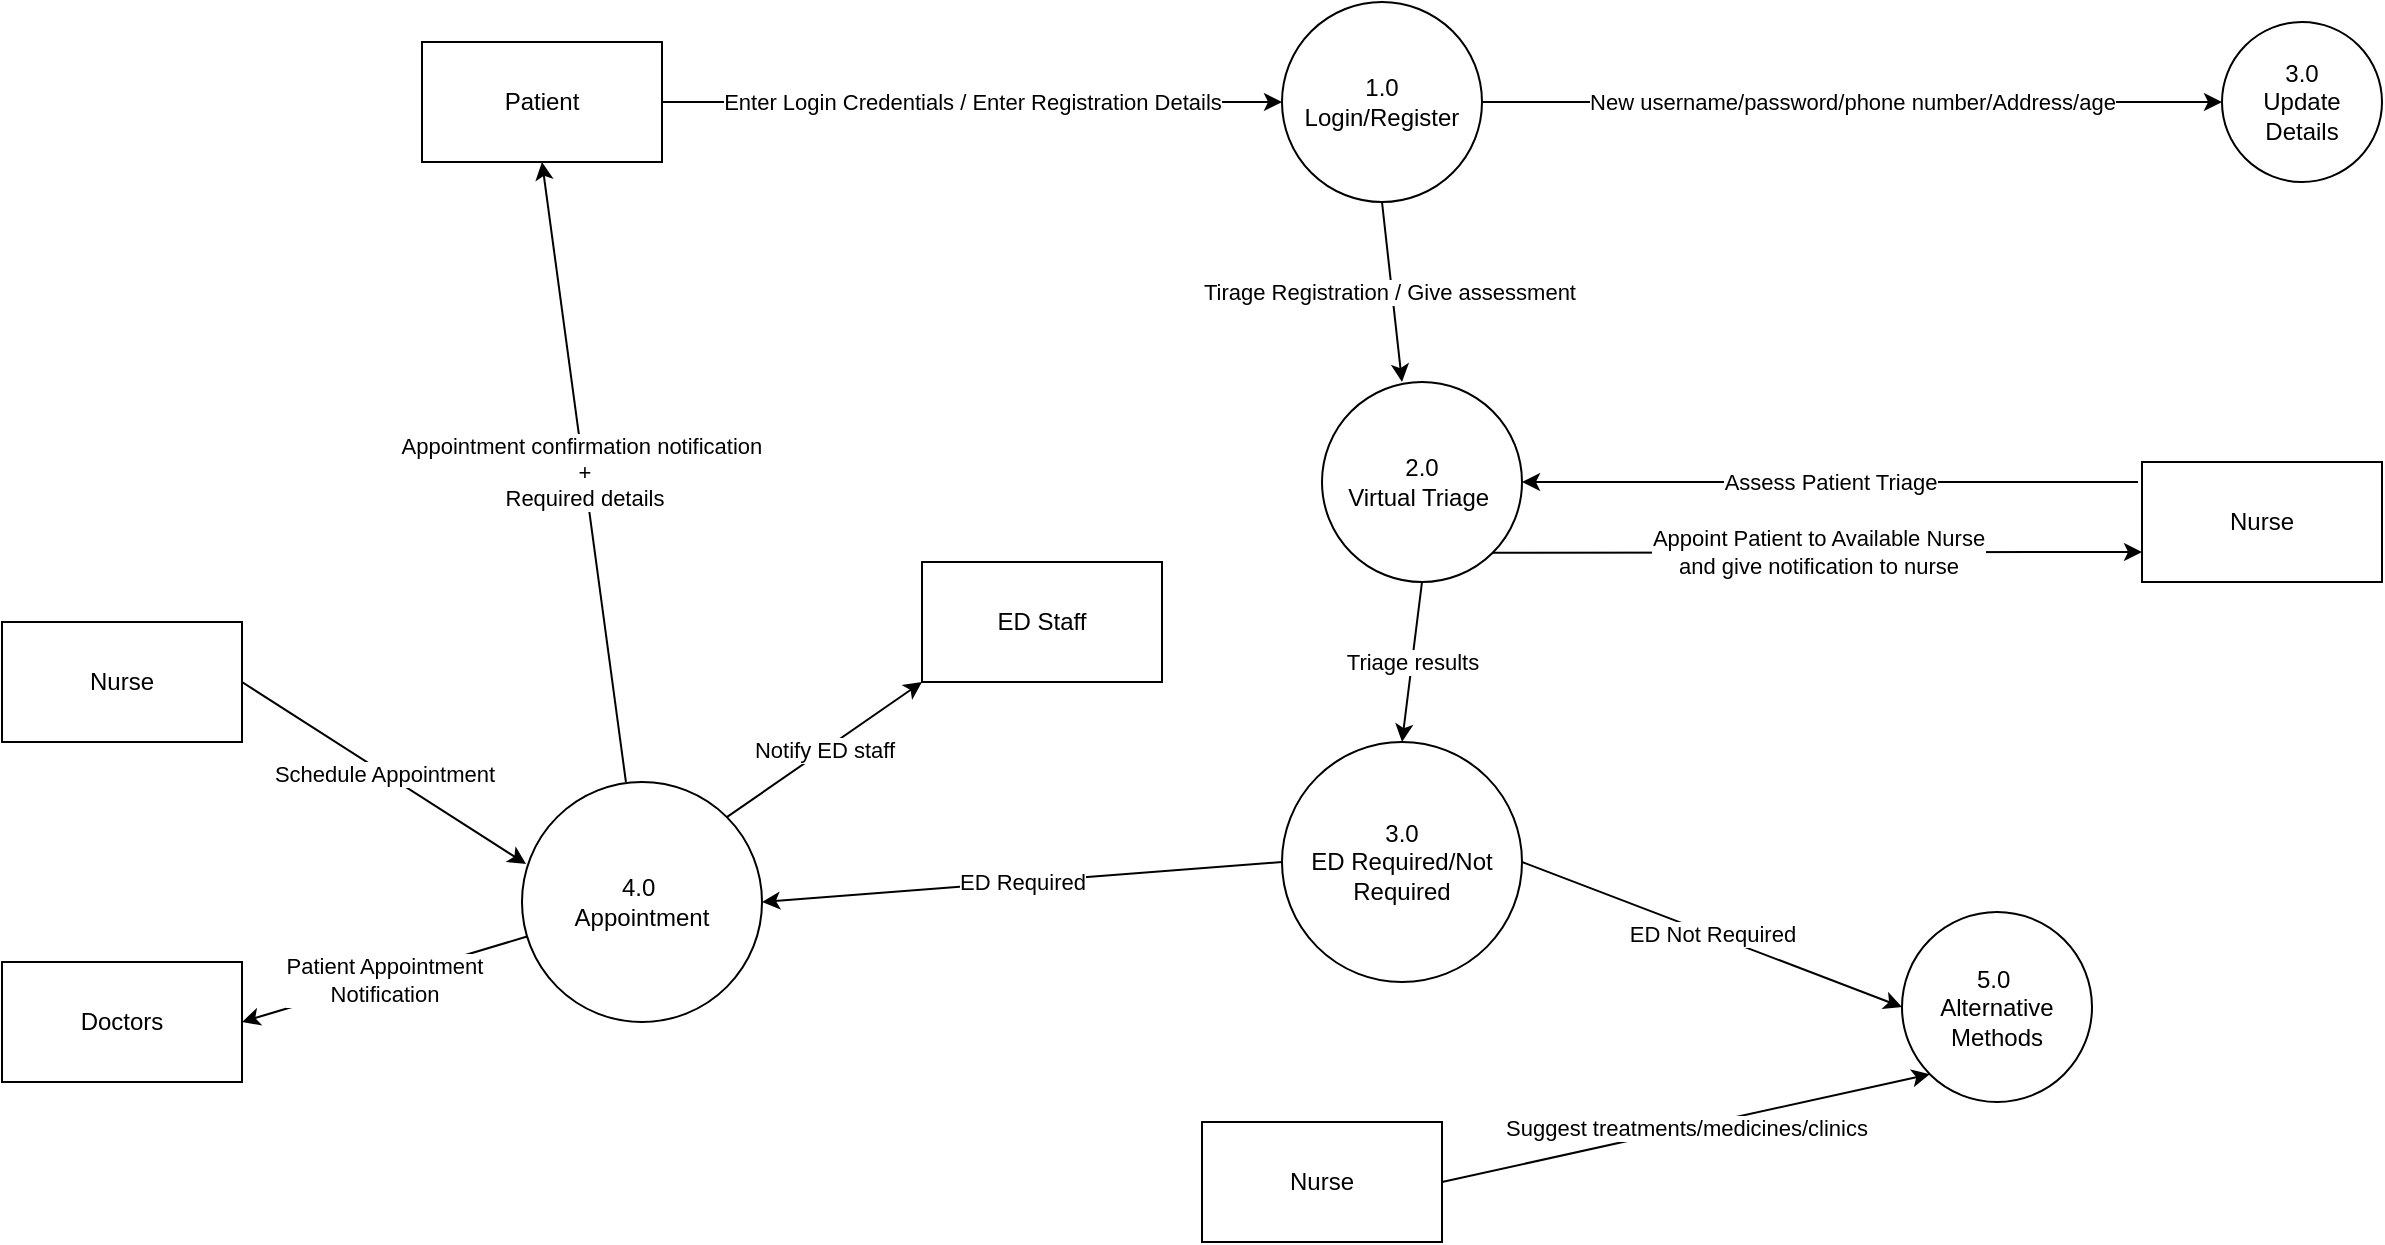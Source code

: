 <mxfile version="24.8.8">
  <diagram name="Page-1" id="bhY8xR5nmjv-XzyrEy0E">
    <mxGraphModel dx="2501" dy="738" grid="1" gridSize="10" guides="1" tooltips="1" connect="1" arrows="1" fold="1" page="1" pageScale="1" pageWidth="827" pageHeight="1169" math="0" shadow="0">
      <root>
        <mxCell id="0" />
        <mxCell id="1" parent="0" />
        <mxCell id="q27jSjWM-QuiwaOQiHTf-1" value="Patient" style="rounded=0;whiteSpace=wrap;html=1;" vertex="1" parent="1">
          <mxGeometry x="-230" y="150" width="120" height="60" as="geometry" />
        </mxCell>
        <mxCell id="q27jSjWM-QuiwaOQiHTf-2" value="1.0&lt;div&gt;Login/Register&lt;/div&gt;" style="ellipse;whiteSpace=wrap;html=1;aspect=fixed;" vertex="1" parent="1">
          <mxGeometry x="200" y="130" width="100" height="100" as="geometry" />
        </mxCell>
        <mxCell id="q27jSjWM-QuiwaOQiHTf-3" value="Enter Login Credentials / Enter Registration Details" style="endArrow=classic;html=1;rounded=0;entryX=0;entryY=0.5;entryDx=0;entryDy=0;exitX=1;exitY=0.5;exitDx=0;exitDy=0;" edge="1" parent="1" source="q27jSjWM-QuiwaOQiHTf-1" target="q27jSjWM-QuiwaOQiHTf-2">
          <mxGeometry width="50" height="50" relative="1" as="geometry">
            <mxPoint x="-100" y="320" as="sourcePoint" />
            <mxPoint x="-50" y="270" as="targetPoint" />
            <mxPoint as="offset" />
          </mxGeometry>
        </mxCell>
        <mxCell id="q27jSjWM-QuiwaOQiHTf-4" value="2.0&lt;div&gt;Virtual Triage&amp;nbsp;&lt;/div&gt;" style="ellipse;whiteSpace=wrap;html=1;aspect=fixed;" vertex="1" parent="1">
          <mxGeometry x="220" y="320" width="100" height="100" as="geometry" />
        </mxCell>
        <mxCell id="q27jSjWM-QuiwaOQiHTf-5" value="Tirage Registration / Give assessment&amp;nbsp;" style="endArrow=classic;html=1;rounded=0;entryX=0.4;entryY=0;entryDx=0;entryDy=0;entryPerimeter=0;exitX=0.5;exitY=1;exitDx=0;exitDy=0;" edge="1" parent="1" source="q27jSjWM-QuiwaOQiHTf-2" target="q27jSjWM-QuiwaOQiHTf-4">
          <mxGeometry width="50" height="50" relative="1" as="geometry">
            <mxPoint x="80" y="310" as="sourcePoint" />
            <mxPoint x="130" y="260" as="targetPoint" />
          </mxGeometry>
        </mxCell>
        <mxCell id="q27jSjWM-QuiwaOQiHTf-6" value="3.0&lt;div&gt;Update Details&lt;/div&gt;" style="ellipse;whiteSpace=wrap;html=1;aspect=fixed;" vertex="1" parent="1">
          <mxGeometry x="670" y="140" width="80" height="80" as="geometry" />
        </mxCell>
        <mxCell id="q27jSjWM-QuiwaOQiHTf-7" value="New username/password/phone number/Address/age" style="endArrow=classic;html=1;rounded=0;entryX=0;entryY=0.5;entryDx=0;entryDy=0;exitX=1;exitY=0.5;exitDx=0;exitDy=0;" edge="1" parent="1" source="q27jSjWM-QuiwaOQiHTf-2" target="q27jSjWM-QuiwaOQiHTf-6">
          <mxGeometry width="50" height="50" relative="1" as="geometry">
            <mxPoint x="360" y="210" as="sourcePoint" />
            <mxPoint x="410" y="160" as="targetPoint" />
          </mxGeometry>
        </mxCell>
        <mxCell id="q27jSjWM-QuiwaOQiHTf-8" value="Nurse" style="rounded=0;whiteSpace=wrap;html=1;" vertex="1" parent="1">
          <mxGeometry x="630" y="360" width="120" height="60" as="geometry" />
        </mxCell>
        <mxCell id="q27jSjWM-QuiwaOQiHTf-9" value="Appoint Patient to Available Nurse&lt;br&gt;and give notification to nurse" style="endArrow=classic;html=1;rounded=0;entryX=0;entryY=0.75;entryDx=0;entryDy=0;exitX=1;exitY=1;exitDx=0;exitDy=0;" edge="1" parent="1" source="q27jSjWM-QuiwaOQiHTf-4" target="q27jSjWM-QuiwaOQiHTf-8">
          <mxGeometry width="50" height="50" relative="1" as="geometry">
            <mxPoint x="360" y="500" as="sourcePoint" />
            <mxPoint x="410" y="450" as="targetPoint" />
          </mxGeometry>
        </mxCell>
        <mxCell id="q27jSjWM-QuiwaOQiHTf-10" value="Assess Patient Triage" style="endArrow=classic;html=1;rounded=0;entryX=1;entryY=0.5;entryDx=0;entryDy=0;" edge="1" parent="1" target="q27jSjWM-QuiwaOQiHTf-4">
          <mxGeometry width="50" height="50" relative="1" as="geometry">
            <mxPoint x="628" y="370" as="sourcePoint" />
            <mxPoint x="470" y="330" as="targetPoint" />
          </mxGeometry>
        </mxCell>
        <mxCell id="q27jSjWM-QuiwaOQiHTf-13" value="3.0&lt;div&gt;ED Required/Not Required&lt;/div&gt;" style="ellipse;whiteSpace=wrap;html=1;aspect=fixed;" vertex="1" parent="1">
          <mxGeometry x="200" y="500" width="120" height="120" as="geometry" />
        </mxCell>
        <mxCell id="q27jSjWM-QuiwaOQiHTf-14" value="Triage results" style="endArrow=classic;html=1;rounded=0;entryX=0.5;entryY=0;entryDx=0;entryDy=0;exitX=0.5;exitY=1;exitDx=0;exitDy=0;" edge="1" parent="1" source="q27jSjWM-QuiwaOQiHTf-4" target="q27jSjWM-QuiwaOQiHTf-13">
          <mxGeometry width="50" height="50" relative="1" as="geometry">
            <mxPoint x="160" y="420" as="sourcePoint" />
            <mxPoint x="210" y="370" as="targetPoint" />
          </mxGeometry>
        </mxCell>
        <mxCell id="q27jSjWM-QuiwaOQiHTf-15" value="4.0&amp;nbsp;&lt;div&gt;Appointment&lt;/div&gt;" style="ellipse;whiteSpace=wrap;html=1;aspect=fixed;" vertex="1" parent="1">
          <mxGeometry x="-180" y="520" width="120" height="120" as="geometry" />
        </mxCell>
        <mxCell id="q27jSjWM-QuiwaOQiHTf-16" value="ED Required" style="endArrow=classic;html=1;rounded=0;entryX=1;entryY=0.5;entryDx=0;entryDy=0;exitX=0;exitY=0.5;exitDx=0;exitDy=0;" edge="1" parent="1" source="q27jSjWM-QuiwaOQiHTf-13" target="q27jSjWM-QuiwaOQiHTf-15">
          <mxGeometry width="50" height="50" relative="1" as="geometry">
            <mxPoint x="50" y="650" as="sourcePoint" />
            <mxPoint x="100" y="600" as="targetPoint" />
          </mxGeometry>
        </mxCell>
        <mxCell id="q27jSjWM-QuiwaOQiHTf-17" value="Nurse" style="rounded=0;whiteSpace=wrap;html=1;" vertex="1" parent="1">
          <mxGeometry x="-440" y="440" width="120" height="60" as="geometry" />
        </mxCell>
        <mxCell id="q27jSjWM-QuiwaOQiHTf-18" value="Schedule Appointment" style="endArrow=classic;html=1;rounded=0;entryX=0.017;entryY=0.342;entryDx=0;entryDy=0;entryPerimeter=0;exitX=1;exitY=0.5;exitDx=0;exitDy=0;" edge="1" parent="1" source="q27jSjWM-QuiwaOQiHTf-17" target="q27jSjWM-QuiwaOQiHTf-15">
          <mxGeometry width="50" height="50" relative="1" as="geometry">
            <mxPoint x="-310" y="630" as="sourcePoint" />
            <mxPoint x="-260" y="580" as="targetPoint" />
          </mxGeometry>
        </mxCell>
        <mxCell id="q27jSjWM-QuiwaOQiHTf-19" value="Doctors" style="rounded=0;whiteSpace=wrap;html=1;" vertex="1" parent="1">
          <mxGeometry x="-440" y="610" width="120" height="60" as="geometry" />
        </mxCell>
        <mxCell id="q27jSjWM-QuiwaOQiHTf-20" value="Patient Appointment&lt;div&gt;Notification&lt;/div&gt;" style="endArrow=classic;html=1;rounded=0;entryX=1;entryY=0.5;entryDx=0;entryDy=0;" edge="1" parent="1" source="q27jSjWM-QuiwaOQiHTf-15" target="q27jSjWM-QuiwaOQiHTf-19">
          <mxGeometry width="50" height="50" relative="1" as="geometry">
            <mxPoint x="-230" y="700" as="sourcePoint" />
            <mxPoint x="-180" y="650" as="targetPoint" />
          </mxGeometry>
        </mxCell>
        <mxCell id="q27jSjWM-QuiwaOQiHTf-21" value="Appointment confirmation notification&amp;nbsp;&lt;br&gt;+&lt;br&gt;Required details" style="endArrow=classic;html=1;rounded=0;entryX=0.5;entryY=1;entryDx=0;entryDy=0;exitX=0.433;exitY=0;exitDx=0;exitDy=0;exitPerimeter=0;" edge="1" parent="1" source="q27jSjWM-QuiwaOQiHTf-15" target="q27jSjWM-QuiwaOQiHTf-1">
          <mxGeometry width="50" height="50" relative="1" as="geometry">
            <mxPoint x="-180" y="460" as="sourcePoint" />
            <mxPoint x="-130" y="410" as="targetPoint" />
          </mxGeometry>
        </mxCell>
        <mxCell id="q27jSjWM-QuiwaOQiHTf-22" value="ED Staff" style="rounded=0;whiteSpace=wrap;html=1;" vertex="1" parent="1">
          <mxGeometry x="20" y="410" width="120" height="60" as="geometry" />
        </mxCell>
        <mxCell id="q27jSjWM-QuiwaOQiHTf-23" value="Notify ED staff" style="endArrow=classic;html=1;rounded=0;entryX=0;entryY=1;entryDx=0;entryDy=0;exitX=1;exitY=0;exitDx=0;exitDy=0;" edge="1" parent="1" source="q27jSjWM-QuiwaOQiHTf-15" target="q27jSjWM-QuiwaOQiHTf-22">
          <mxGeometry width="50" height="50" relative="1" as="geometry">
            <mxPoint x="-50" y="540" as="sourcePoint" />
            <mxPoint y="490" as="targetPoint" />
          </mxGeometry>
        </mxCell>
        <mxCell id="q27jSjWM-QuiwaOQiHTf-24" value="5.0&amp;nbsp;&lt;div&gt;Alternative Methods&lt;/div&gt;" style="ellipse;whiteSpace=wrap;html=1;aspect=fixed;" vertex="1" parent="1">
          <mxGeometry x="510" y="585" width="95" height="95" as="geometry" />
        </mxCell>
        <mxCell id="q27jSjWM-QuiwaOQiHTf-25" value="ED Not Required" style="endArrow=classic;html=1;rounded=0;entryX=0;entryY=0.5;entryDx=0;entryDy=0;exitX=1;exitY=0.5;exitDx=0;exitDy=0;" edge="1" parent="1" source="q27jSjWM-QuiwaOQiHTf-13" target="q27jSjWM-QuiwaOQiHTf-24">
          <mxGeometry width="50" height="50" relative="1" as="geometry">
            <mxPoint x="370" y="720" as="sourcePoint" />
            <mxPoint x="420" y="670" as="targetPoint" />
          </mxGeometry>
        </mxCell>
        <mxCell id="q27jSjWM-QuiwaOQiHTf-26" value="Nurse" style="rounded=0;whiteSpace=wrap;html=1;" vertex="1" parent="1">
          <mxGeometry x="160" y="690" width="120" height="60" as="geometry" />
        </mxCell>
        <mxCell id="q27jSjWM-QuiwaOQiHTf-27" value="Suggest treatments/medicines/clinics" style="endArrow=classic;html=1;rounded=0;entryX=0;entryY=1;entryDx=0;entryDy=0;exitX=1;exitY=0.5;exitDx=0;exitDy=0;" edge="1" parent="1" source="q27jSjWM-QuiwaOQiHTf-26" target="q27jSjWM-QuiwaOQiHTf-24">
          <mxGeometry width="50" height="50" relative="1" as="geometry">
            <mxPoint x="400" y="740" as="sourcePoint" />
            <mxPoint x="450" y="690" as="targetPoint" />
          </mxGeometry>
        </mxCell>
      </root>
    </mxGraphModel>
  </diagram>
</mxfile>
